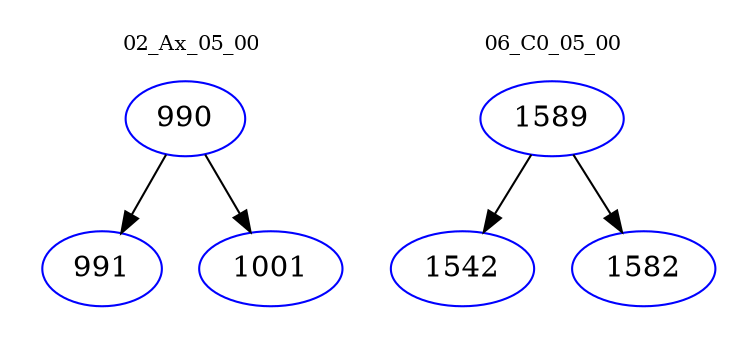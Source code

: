 digraph{
subgraph cluster_0 {
color = white
label = "02_Ax_05_00";
fontsize=10;
T0_990 [label="990", color="blue"]
T0_990 -> T0_991 [color="black"]
T0_991 [label="991", color="blue"]
T0_990 -> T0_1001 [color="black"]
T0_1001 [label="1001", color="blue"]
}
subgraph cluster_1 {
color = white
label = "06_C0_05_00";
fontsize=10;
T1_1589 [label="1589", color="blue"]
T1_1589 -> T1_1542 [color="black"]
T1_1542 [label="1542", color="blue"]
T1_1589 -> T1_1582 [color="black"]
T1_1582 [label="1582", color="blue"]
}
}

